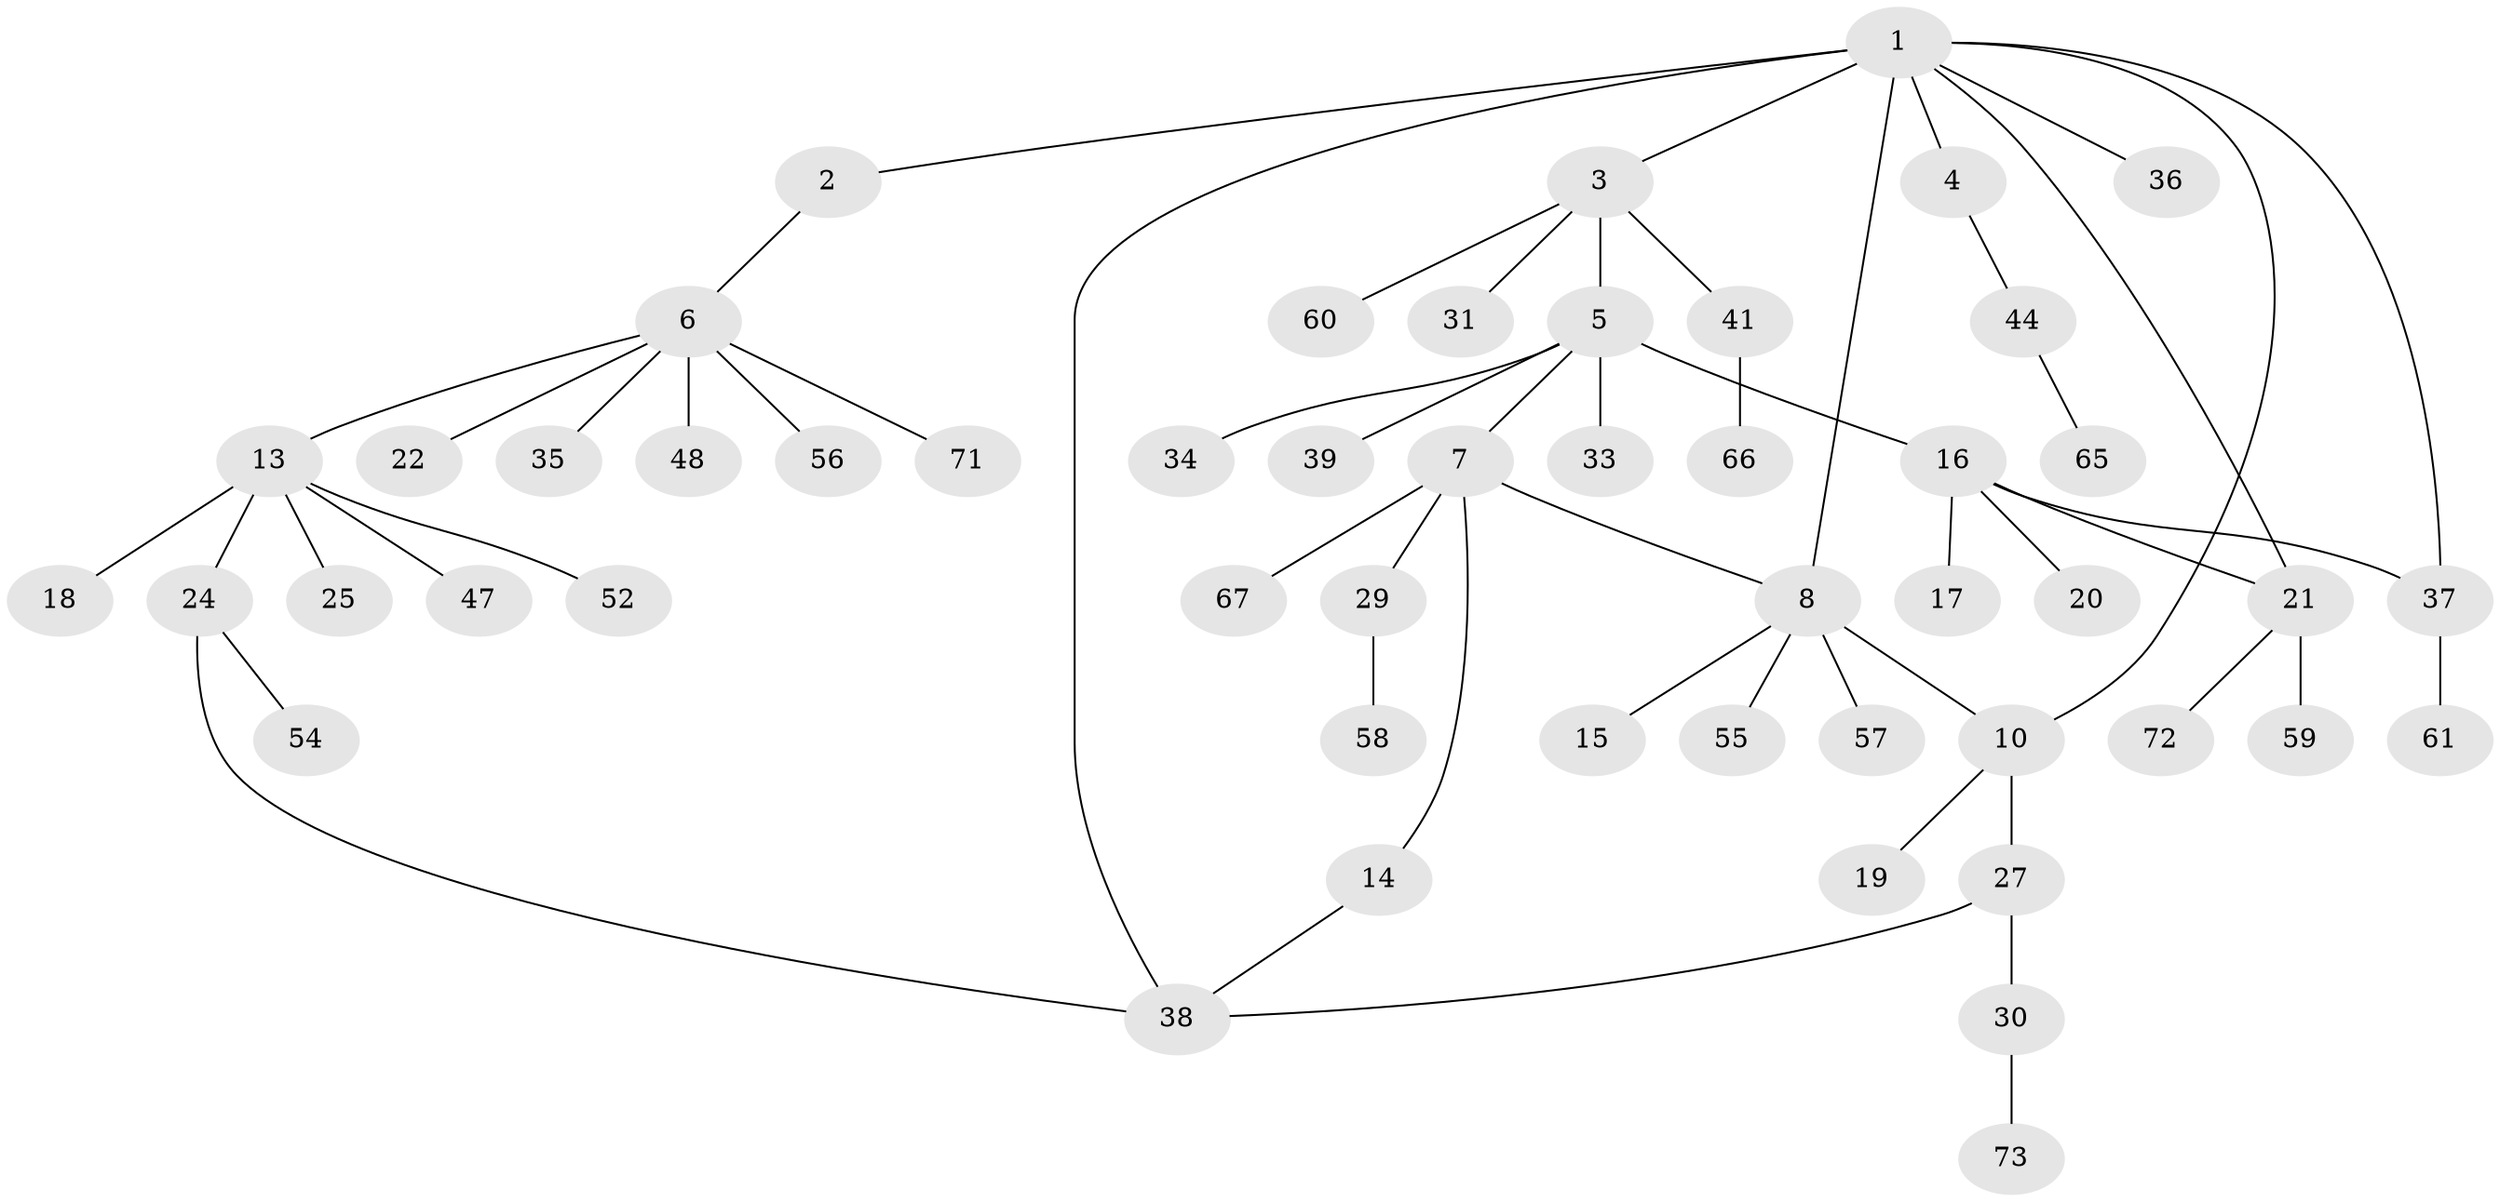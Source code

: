 // Generated by graph-tools (version 1.1) at 2025/23/03/03/25 07:23:55]
// undirected, 51 vertices, 57 edges
graph export_dot {
graph [start="1"]
  node [color=gray90,style=filled];
  1 [super="+51"];
  2 [super="+11"];
  3 [super="+62"];
  4 [super="+9"];
  5 [super="+49"];
  6 [super="+12"];
  7 [super="+26"];
  8 [super="+45"];
  10 [super="+28"];
  13 [super="+69"];
  14 [super="+40"];
  15;
  16 [super="+43"];
  17 [super="+46"];
  18;
  19 [super="+23"];
  20;
  21;
  22 [super="+32"];
  24 [super="+70"];
  25;
  27 [super="+50"];
  29;
  30 [super="+53"];
  31;
  33;
  34;
  35;
  36;
  37 [super="+42"];
  38 [super="+74"];
  39 [super="+64"];
  41;
  44;
  47;
  48;
  52;
  54;
  55;
  56 [super="+68"];
  57;
  58;
  59 [super="+63"];
  60;
  61;
  65;
  66;
  67;
  71;
  72;
  73;
  1 -- 2;
  1 -- 3;
  1 -- 4;
  1 -- 8 [weight=2];
  1 -- 10;
  1 -- 21;
  1 -- 36;
  1 -- 37;
  1 -- 38;
  2 -- 6;
  3 -- 5;
  3 -- 31;
  3 -- 41;
  3 -- 60;
  4 -- 44;
  5 -- 7;
  5 -- 16;
  5 -- 33;
  5 -- 34;
  5 -- 39;
  6 -- 22;
  6 -- 48;
  6 -- 35;
  6 -- 71;
  6 -- 56;
  6 -- 13;
  7 -- 14;
  7 -- 8;
  7 -- 67;
  7 -- 29;
  8 -- 15;
  8 -- 55;
  8 -- 57;
  8 -- 10;
  10 -- 19;
  10 -- 27;
  13 -- 18;
  13 -- 24;
  13 -- 25;
  13 -- 47;
  13 -- 52;
  14 -- 38;
  16 -- 17;
  16 -- 20;
  16 -- 21;
  16 -- 37;
  21 -- 59;
  21 -- 72;
  24 -- 54;
  24 -- 38;
  27 -- 30;
  27 -- 38;
  29 -- 58;
  30 -- 73;
  37 -- 61;
  41 -- 66;
  44 -- 65;
}

